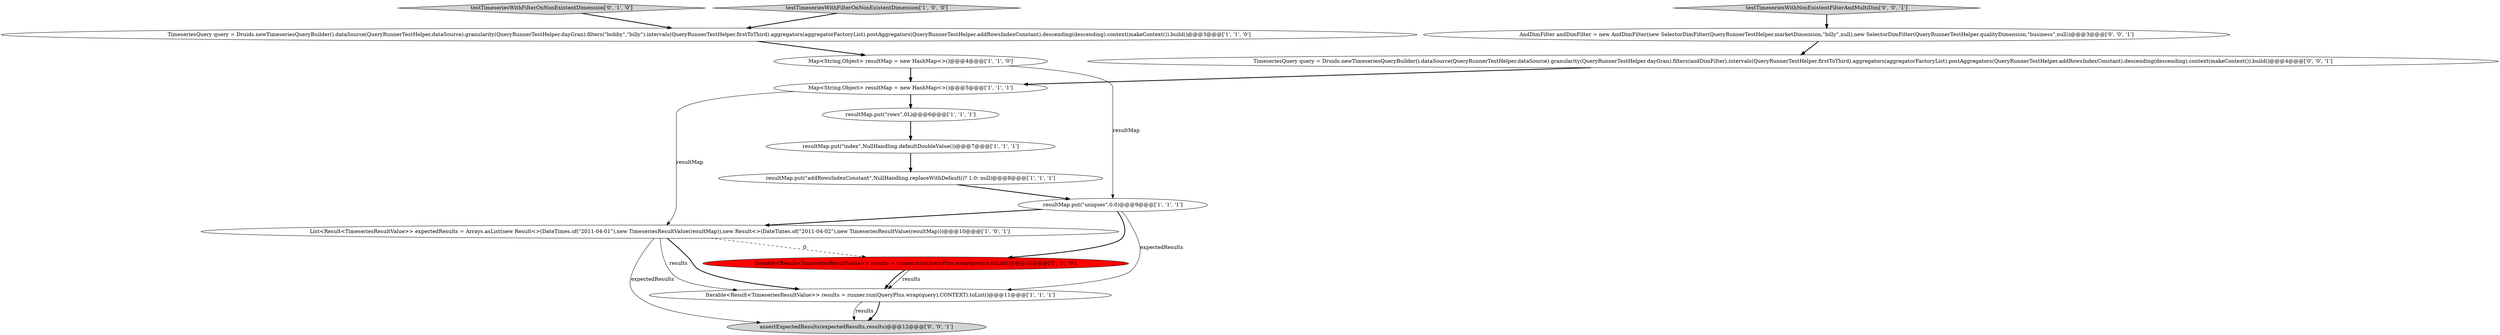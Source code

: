 digraph {
12 [style = filled, label = "AndDimFilter andDimFilter = new AndDimFilter(new SelectorDimFilter(QueryRunnerTestHelper.marketDimension,\"billy\",null),new SelectorDimFilter(QueryRunnerTestHelper.qualityDimension,\"business\",null))@@@3@@@['0', '0', '1']", fillcolor = white, shape = ellipse image = "AAA0AAABBB3BBB"];
1 [style = filled, label = "TimeseriesQuery query = Druids.newTimeseriesQueryBuilder().dataSource(QueryRunnerTestHelper.dataSource).granularity(QueryRunnerTestHelper.dayGran).filters(\"bobby\",\"billy\").intervals(QueryRunnerTestHelper.firstToThird).aggregators(aggregatorFactoryList).postAggregators(QueryRunnerTestHelper.addRowsIndexConstant).descending(descending).context(makeContext()).build()@@@3@@@['1', '1', '0']", fillcolor = white, shape = ellipse image = "AAA0AAABBB1BBB"];
6 [style = filled, label = "resultMap.put(\"addRowsIndexConstant\",NullHandling.replaceWithDefault()? 1.0: null)@@@8@@@['1', '1', '1']", fillcolor = white, shape = ellipse image = "AAA0AAABBB1BBB"];
0 [style = filled, label = "resultMap.put(\"index\",NullHandling.defaultDoubleValue())@@@7@@@['1', '1', '1']", fillcolor = white, shape = ellipse image = "AAA0AAABBB1BBB"];
9 [style = filled, label = "Map<String,Object> resultMap = new HashMap<>()@@@5@@@['1', '1', '1']", fillcolor = white, shape = ellipse image = "AAA0AAABBB1BBB"];
5 [style = filled, label = "Map<String,Object> resultMap = new HashMap<>()@@@4@@@['1', '1', '0']", fillcolor = white, shape = ellipse image = "AAA0AAABBB1BBB"];
2 [style = filled, label = "testTimeseriesWithFilterOnNonExistentDimension['1', '0', '0']", fillcolor = lightgray, shape = diamond image = "AAA0AAABBB1BBB"];
15 [style = filled, label = "assertExpectedResults(expectedResults,results)@@@12@@@['0', '0', '1']", fillcolor = lightgray, shape = ellipse image = "AAA0AAABBB3BBB"];
7 [style = filled, label = "resultMap.put(\"uniques\",0.0)@@@9@@@['1', '1', '1']", fillcolor = white, shape = ellipse image = "AAA0AAABBB1BBB"];
10 [style = filled, label = "Iterable<Result<TimeseriesResultValue>> results = runner.run(QueryPlus.wrap(query)).toList()@@@10@@@['0', '1', '0']", fillcolor = red, shape = ellipse image = "AAA1AAABBB2BBB"];
11 [style = filled, label = "testTimeseriesWithFilterOnNonExistentDimension['0', '1', '0']", fillcolor = lightgray, shape = diamond image = "AAA0AAABBB2BBB"];
13 [style = filled, label = "testTimeseriesWithNonExistentFilterAndMultiDim['0', '0', '1']", fillcolor = lightgray, shape = diamond image = "AAA0AAABBB3BBB"];
3 [style = filled, label = "resultMap.put(\"rows\",0L)@@@6@@@['1', '1', '1']", fillcolor = white, shape = ellipse image = "AAA0AAABBB1BBB"];
8 [style = filled, label = "List<Result<TimeseriesResultValue>> expectedResults = Arrays.asList(new Result<>(DateTimes.of(\"2011-04-01\"),new TimeseriesResultValue(resultMap)),new Result<>(DateTimes.of(\"2011-04-02\"),new TimeseriesResultValue(resultMap)))@@@10@@@['1', '0', '1']", fillcolor = white, shape = ellipse image = "AAA0AAABBB1BBB"];
14 [style = filled, label = "TimeseriesQuery query = Druids.newTimeseriesQueryBuilder().dataSource(QueryRunnerTestHelper.dataSource).granularity(QueryRunnerTestHelper.dayGran).filters(andDimFilter).intervals(QueryRunnerTestHelper.firstToThird).aggregators(aggregatorFactoryList).postAggregators(QueryRunnerTestHelper.addRowsIndexConstant).descending(descending).context(makeContext()).build()@@@4@@@['0', '0', '1']", fillcolor = white, shape = ellipse image = "AAA0AAABBB3BBB"];
4 [style = filled, label = "Iterable<Result<TimeseriesResultValue>> results = runner.run(QueryPlus.wrap(query),CONTEXT).toList()@@@11@@@['1', '1', '1']", fillcolor = white, shape = ellipse image = "AAA0AAABBB1BBB"];
1->5 [style = bold, label=""];
8->15 [style = solid, label="expectedResults"];
8->4 [style = solid, label="results"];
8->10 [style = dashed, label="0"];
5->9 [style = bold, label=""];
0->6 [style = bold, label=""];
7->10 [style = bold, label=""];
11->1 [style = bold, label=""];
2->1 [style = bold, label=""];
4->15 [style = bold, label=""];
4->15 [style = solid, label="results"];
7->8 [style = bold, label=""];
3->0 [style = bold, label=""];
13->12 [style = bold, label=""];
7->4 [style = solid, label="expectedResults"];
9->8 [style = solid, label="resultMap"];
12->14 [style = bold, label=""];
10->4 [style = bold, label=""];
9->3 [style = bold, label=""];
14->9 [style = bold, label=""];
8->4 [style = bold, label=""];
6->7 [style = bold, label=""];
10->4 [style = solid, label="results"];
5->7 [style = solid, label="resultMap"];
}
